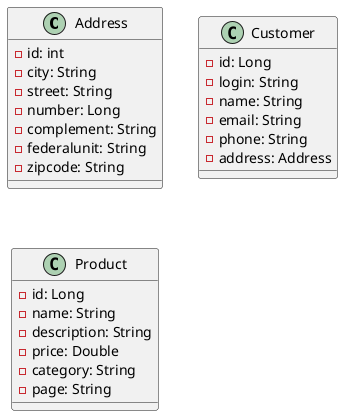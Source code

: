@startuml
    class Address {
        - id: int
        - city: String
        - street: String
        - number: Long
        - complement: String
        - federalunit: String
        - zipcode: String
    }
    class Customer {
        - id: Long
        - login: String
        - name: String
        - email: String
        - phone: String
        - address: Address
    }
    class Product {
        - id: Long
        - name: String
        - description: String
        - price: Double
        - category: String
        - page: String
    }
@enduml